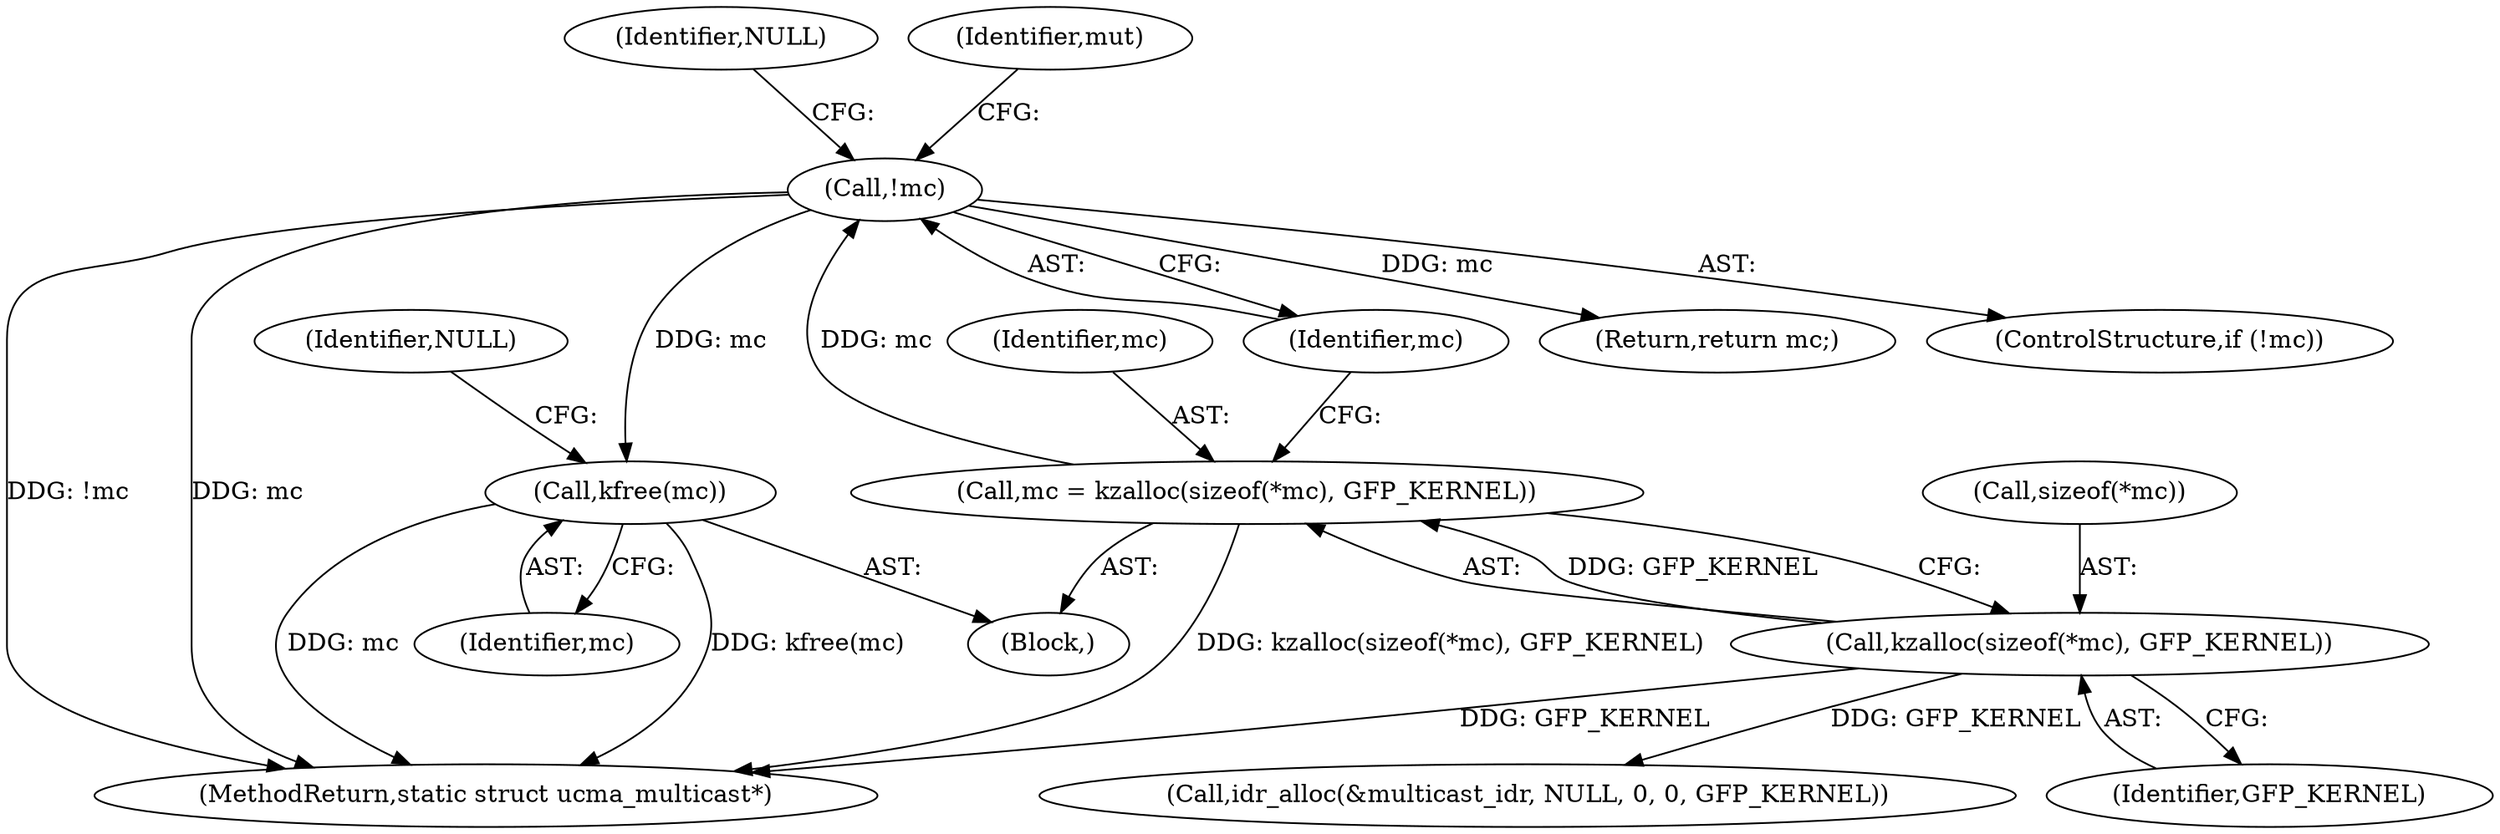 digraph "0_linux_cb2595c1393b4a5211534e6f0a0fbad369e21ad8@API" {
"1000157" [label="(Call,kfree(mc))"];
"1000112" [label="(Call,!mc)"];
"1000104" [label="(Call,mc = kzalloc(sizeof(*mc), GFP_KERNEL))"];
"1000106" [label="(Call,kzalloc(sizeof(*mc), GFP_KERNEL))"];
"1000161" [label="(MethodReturn,static struct ucma_multicast*)"];
"1000157" [label="(Call,kfree(mc))"];
"1000123" [label="(Call,idr_alloc(&multicast_idr, NULL, 0, 0, GFP_KERNEL))"];
"1000115" [label="(Identifier,NULL)"];
"1000160" [label="(Identifier,NULL)"];
"1000104" [label="(Call,mc = kzalloc(sizeof(*mc), GFP_KERNEL))"];
"1000112" [label="(Call,!mc)"];
"1000105" [label="(Identifier,mc)"];
"1000110" [label="(Identifier,GFP_KERNEL)"];
"1000158" [label="(Identifier,mc)"];
"1000102" [label="(Block,)"];
"1000154" [label="(Return,return mc;)"];
"1000111" [label="(ControlStructure,if (!mc))"];
"1000113" [label="(Identifier,mc)"];
"1000118" [label="(Identifier,mut)"];
"1000106" [label="(Call,kzalloc(sizeof(*mc), GFP_KERNEL))"];
"1000107" [label="(Call,sizeof(*mc))"];
"1000157" -> "1000102"  [label="AST: "];
"1000157" -> "1000158"  [label="CFG: "];
"1000158" -> "1000157"  [label="AST: "];
"1000160" -> "1000157"  [label="CFG: "];
"1000157" -> "1000161"  [label="DDG: kfree(mc)"];
"1000157" -> "1000161"  [label="DDG: mc"];
"1000112" -> "1000157"  [label="DDG: mc"];
"1000112" -> "1000111"  [label="AST: "];
"1000112" -> "1000113"  [label="CFG: "];
"1000113" -> "1000112"  [label="AST: "];
"1000115" -> "1000112"  [label="CFG: "];
"1000118" -> "1000112"  [label="CFG: "];
"1000112" -> "1000161"  [label="DDG: !mc"];
"1000112" -> "1000161"  [label="DDG: mc"];
"1000104" -> "1000112"  [label="DDG: mc"];
"1000112" -> "1000154"  [label="DDG: mc"];
"1000104" -> "1000102"  [label="AST: "];
"1000104" -> "1000106"  [label="CFG: "];
"1000105" -> "1000104"  [label="AST: "];
"1000106" -> "1000104"  [label="AST: "];
"1000113" -> "1000104"  [label="CFG: "];
"1000104" -> "1000161"  [label="DDG: kzalloc(sizeof(*mc), GFP_KERNEL)"];
"1000106" -> "1000104"  [label="DDG: GFP_KERNEL"];
"1000106" -> "1000110"  [label="CFG: "];
"1000107" -> "1000106"  [label="AST: "];
"1000110" -> "1000106"  [label="AST: "];
"1000106" -> "1000161"  [label="DDG: GFP_KERNEL"];
"1000106" -> "1000123"  [label="DDG: GFP_KERNEL"];
}
